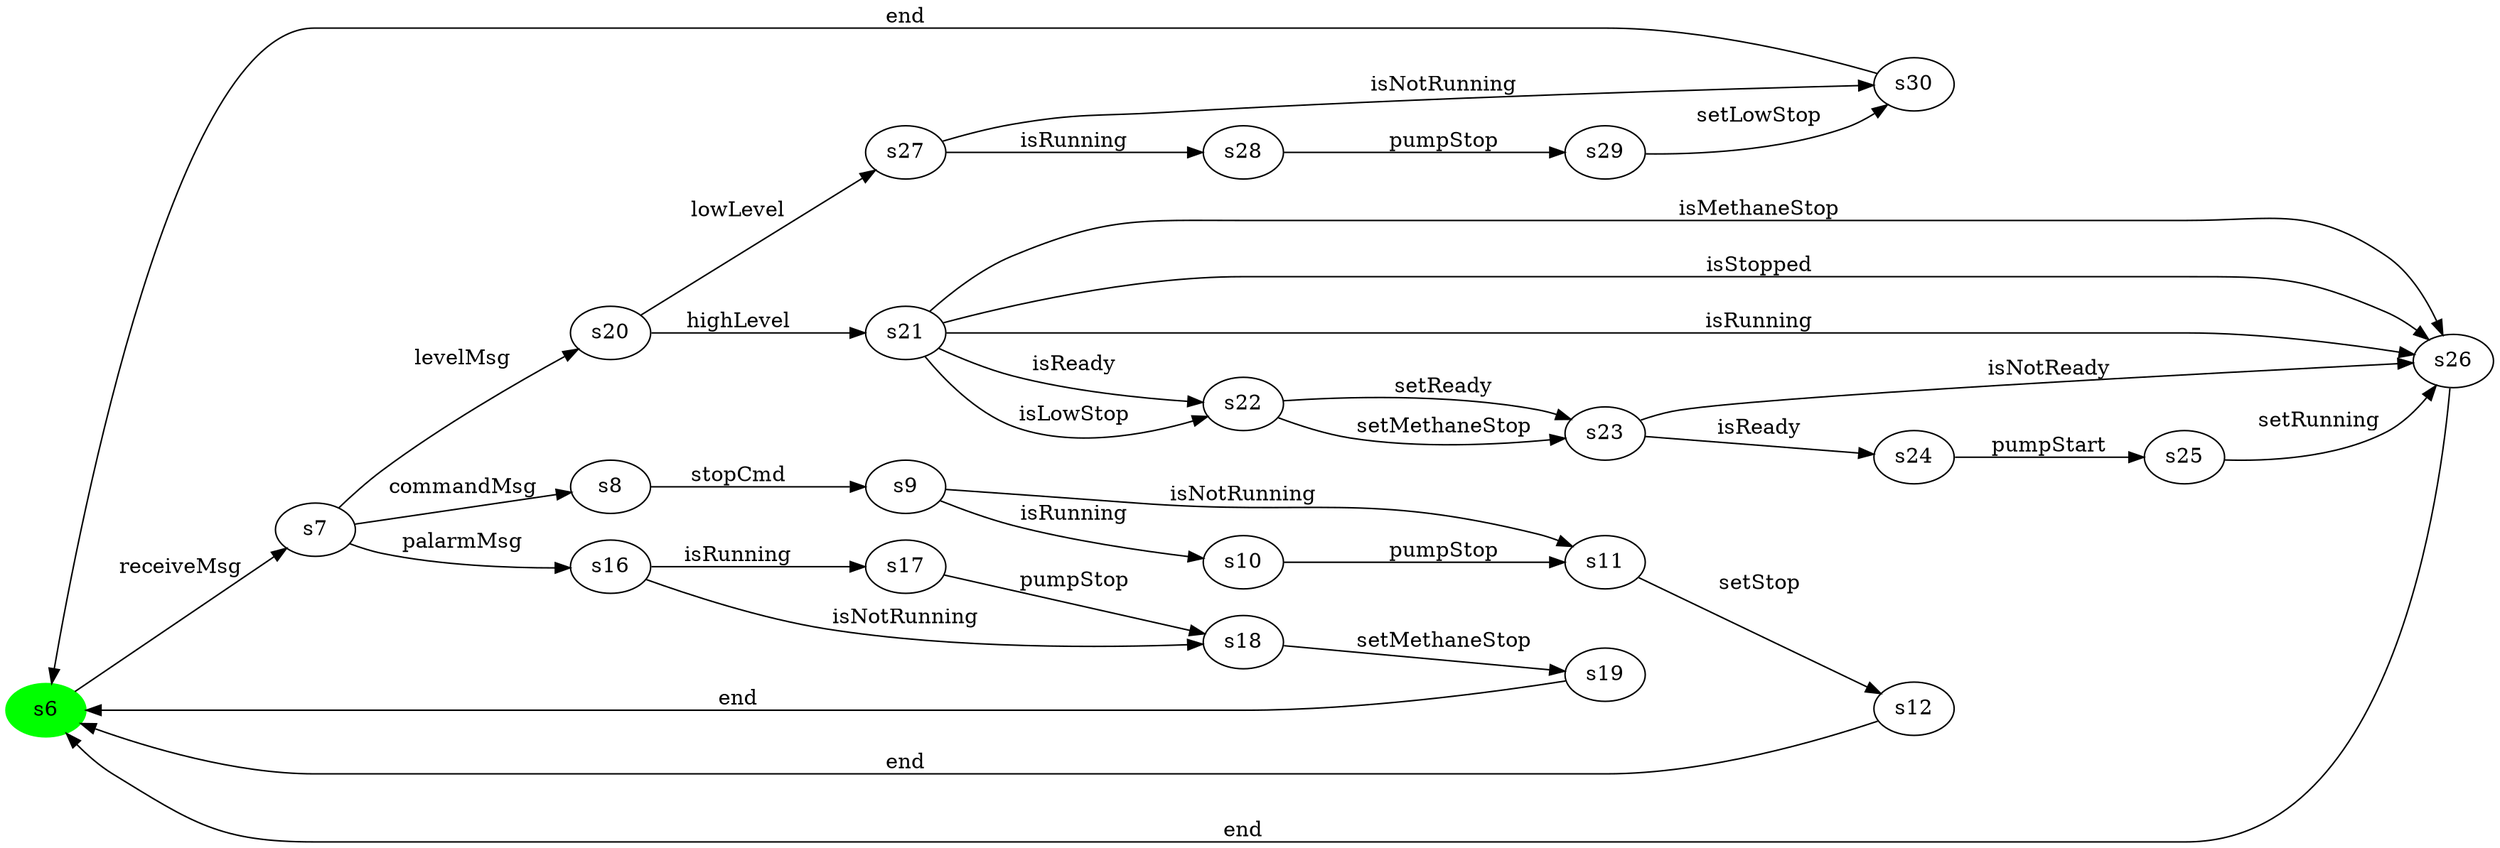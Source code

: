 digraph G {
rankdir=LR;
state0[ label = "s6", style=filled, color=green ];
state0 -> state1 [ label=" receiveMsg " ];
state1 [ label = "s7" ];
state1 -> state2 [ label=" commandMsg " ];
state1 -> state3 [ label=" palarmMsg " ];
state1 -> state4 [ label=" levelMsg " ];
state2 [ label = "s8" ];
state2 -> state5 [ label=" stopCmd " ];
state5 [ label = "s9" ];
state5 -> state6 [ label=" isRunning " ];
state5 -> state7 [ label=" isNotRunning " ];
state4 [ label = "s20" ];
state4 -> state8 [ label=" highLevel " ];
state4 -> state9 [ label=" lowLevel " ];
state10 [ label = "s30" ];
state10 -> state0 [ label=" end " ];
state7 [ label = "s11" ];
state7 -> state11 [ label=" setStop " ];
state12 [ label = "s22" ];
state12 -> state13 [ label=" setReady " ];
state12 -> state13 [ label=" setMethaneStop " ];
state6 [ label = "s10" ];
state6 -> state7 [ label=" pumpStop " ];
state8 [ label = "s21" ];
state8 -> state12 [ label=" isReady " ];
state8 -> state12 [ label=" isLowStop " ];
state8 -> state14 [ label=" isMethaneStop " ];
state8 -> state14 [ label=" isStopped " ];
state8 -> state14 [ label=" isRunning " ];
state15 [ label = "s24" ];
state15 -> state16 [ label=" pumpStart " ];
state11 [ label = "s12" ];
state11 -> state0 [ label=" end " ];
state13 [ label = "s23" ];
state13 -> state15 [ label=" isReady " ];
state13 -> state14 [ label=" isNotReady " ];
state14 [ label = "s26" ];
state14 -> state0 [ label=" end " ];
state16 [ label = "s25" ];
state16 -> state14 [ label=" setRunning " ];
state17 [ label = "s17" ];
state17 -> state18 [ label=" pumpStop " ];
state19 [ label = "s28" ];
state19 -> state20 [ label=" pumpStop " ];
state3 [ label = "s16" ];
state3 -> state17 [ label=" isRunning " ];
state3 -> state18 [ label=" isNotRunning " ];
state9 [ label = "s27" ];
state9 -> state19 [ label=" isRunning " ];
state9 -> state10 [ label=" isNotRunning " ];
state21 [ label = "s19" ];
state21 -> state0 [ label=" end " ];
state18 [ label = "s18" ];
state18 -> state21 [ label=" setMethaneStop " ];
state20 [ label = "s29" ];
state20 -> state10 [ label=" setLowStop " ];
}

